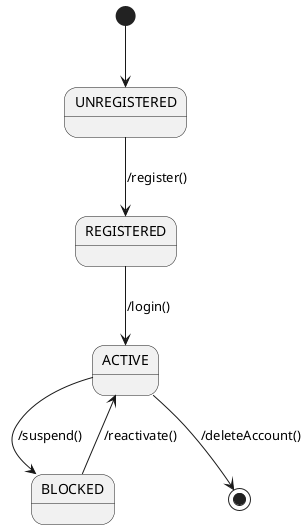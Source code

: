 @startuml
state "UNREGISTERED" as unregistered
state "REGISTERED" as registered
state "ACTIVE" as active
state "BLOCKED" as blocked

[*] --> unregistered
unregistered --> registered : /register()
registered --> active : /login()
active --> blocked : /suspend()
blocked --> active : /reactivate()
active --> [*] : /deleteAccount()